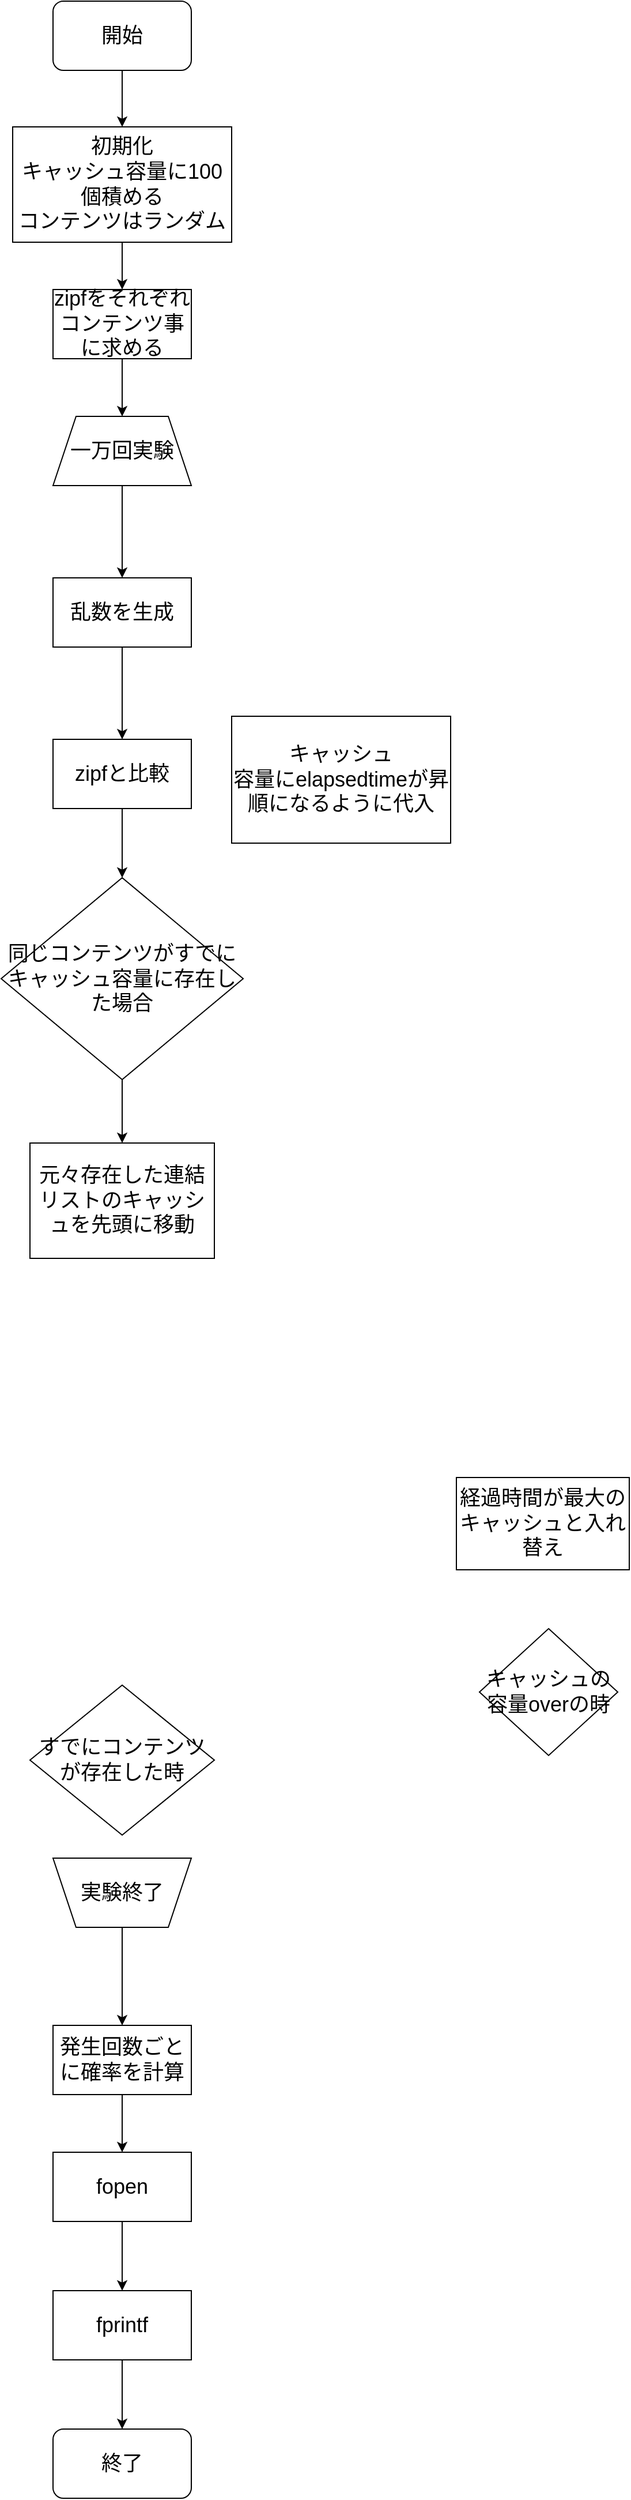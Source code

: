 <mxfile>
    <diagram id="OOjRIk-tJpbBCQ3SPSWM" name="ページ1">
        <mxGraphModel dx="614" dy="390" grid="1" gridSize="10" guides="1" tooltips="1" connect="1" arrows="1" fold="1" page="1" pageScale="1" pageWidth="827" pageHeight="1169" math="0" shadow="0">
            <root>
                <mxCell id="0"/>
                <mxCell id="1" parent="0"/>
                <mxCell id="2" style="edgeStyle=none;html=1;exitX=0.5;exitY=1;exitDx=0;exitDy=0;entryX=0.5;entryY=0;entryDx=0;entryDy=0;fontSize=14;" parent="1" source="3" target="5" edge="1">
                    <mxGeometry relative="1" as="geometry"/>
                </mxCell>
                <mxCell id="3" value="&lt;font style=&quot;font-size: 18px;&quot;&gt;開始&lt;/font&gt;" style="rounded=1;whiteSpace=wrap;html=1;" parent="1" vertex="1">
                    <mxGeometry x="120" y="40" width="120" height="60" as="geometry"/>
                </mxCell>
                <mxCell id="4" style="edgeStyle=none;html=1;exitX=0.5;exitY=1;exitDx=0;exitDy=0;entryX=0.5;entryY=0;entryDx=0;entryDy=0;fontSize=14;" parent="1" source="5" edge="1" target="7">
                    <mxGeometry relative="1" as="geometry">
                        <mxPoint x="180" y="260" as="targetPoint"/>
                    </mxGeometry>
                </mxCell>
                <mxCell id="5" value="初期化&lt;br&gt;キャッシュ容量に100個積める&lt;br&gt;コンテンツはランダム" style="rounded=0;whiteSpace=wrap;html=1;fontSize=18;" parent="1" vertex="1">
                    <mxGeometry x="85" y="149" width="190" height="100" as="geometry"/>
                </mxCell>
                <mxCell id="29" value="" style="edgeStyle=none;html=1;" parent="1" source="7" target="28" edge="1">
                    <mxGeometry relative="1" as="geometry"/>
                </mxCell>
                <mxCell id="7" value="zipfをそれぞれコンテンツ事に求める" style="rounded=0;whiteSpace=wrap;html=1;fontSize=18;" parent="1" vertex="1">
                    <mxGeometry x="120" y="290" width="120" height="60" as="geometry"/>
                </mxCell>
                <mxCell id="10" value="キャッシュの容量overの時" style="rhombus;whiteSpace=wrap;html=1;fontSize=18;rounded=0;" parent="1" vertex="1">
                    <mxGeometry x="490" y="1451" width="120" height="110" as="geometry"/>
                </mxCell>
                <mxCell id="12" value="経過時間が最大のキャッシュと入れ替え" style="whiteSpace=wrap;html=1;fontSize=18;rounded=0;" parent="1" vertex="1">
                    <mxGeometry x="470" y="1320" width="150" height="80" as="geometry"/>
                </mxCell>
                <mxCell id="16" style="edgeStyle=none;html=1;exitX=0.5;exitY=1;exitDx=0;exitDy=0;entryX=0.5;entryY=0;entryDx=0;entryDy=0;fontSize=14;" parent="1" source="17" edge="1">
                    <mxGeometry relative="1" as="geometry">
                        <mxPoint x="180" y="1905" as="targetPoint"/>
                    </mxGeometry>
                </mxCell>
                <mxCell id="17" value="発生回数ごとに確率を計算" style="rounded=0;whiteSpace=wrap;html=1;fontSize=18;" parent="1" vertex="1">
                    <mxGeometry x="120" y="1795" width="120" height="60" as="geometry"/>
                </mxCell>
                <mxCell id="18" style="edgeStyle=none;html=1;exitX=0.5;exitY=1;exitDx=0;exitDy=0;entryX=0.5;entryY=0;entryDx=0;entryDy=0;fontSize=14;" parent="1" source="19" edge="1">
                    <mxGeometry relative="1" as="geometry">
                        <mxPoint x="180" y="2025" as="targetPoint"/>
                    </mxGeometry>
                </mxCell>
                <mxCell id="19" value="fopen" style="rounded=0;whiteSpace=wrap;html=1;fontSize=18;" parent="1" vertex="1">
                    <mxGeometry x="120" y="1905" width="120" height="60" as="geometry"/>
                </mxCell>
                <mxCell id="20" style="edgeStyle=none;html=1;exitX=0.5;exitY=1;exitDx=0;exitDy=0;entryX=0.5;entryY=0;entryDx=0;entryDy=0;fontSize=14;" parent="1" source="21" edge="1">
                    <mxGeometry relative="1" as="geometry">
                        <mxPoint x="180" y="2145" as="targetPoint"/>
                    </mxGeometry>
                </mxCell>
                <mxCell id="21" value="fprintf" style="rounded=0;whiteSpace=wrap;html=1;fontSize=18;" parent="1" vertex="1">
                    <mxGeometry x="120" y="2025" width="120" height="60" as="geometry"/>
                </mxCell>
                <mxCell id="22" value="&lt;span style=&quot;font-size: 18px;&quot;&gt;終了&lt;/span&gt;" style="rounded=1;whiteSpace=wrap;html=1;" parent="1" vertex="1">
                    <mxGeometry x="120" y="2145" width="120" height="60" as="geometry"/>
                </mxCell>
                <mxCell id="35" value="" style="edgeStyle=none;html=1;" parent="1" source="28" target="34" edge="1">
                    <mxGeometry relative="1" as="geometry"/>
                </mxCell>
                <mxCell id="28" value="一万回実験" style="shape=trapezoid;perimeter=trapezoidPerimeter;whiteSpace=wrap;html=1;fixedSize=1;fontSize=18;rounded=0;" parent="1" vertex="1">
                    <mxGeometry x="120" y="400" width="120" height="60" as="geometry"/>
                </mxCell>
                <mxCell id="33" value="" style="edgeStyle=none;html=1;" parent="1" source="31" target="17" edge="1">
                    <mxGeometry relative="1" as="geometry"/>
                </mxCell>
                <mxCell id="31" value="実験終了" style="shape=trapezoid;perimeter=trapezoidPerimeter;whiteSpace=wrap;html=1;fixedSize=1;fontSize=18;rounded=0;direction=west;" parent="1" vertex="1">
                    <mxGeometry x="120" y="1650" width="120" height="60" as="geometry"/>
                </mxCell>
                <mxCell id="37" value="" style="edgeStyle=none;html=1;" parent="1" source="34" target="36" edge="1">
                    <mxGeometry relative="1" as="geometry"/>
                </mxCell>
                <mxCell id="34" value="乱数を生成" style="whiteSpace=wrap;html=1;fontSize=18;rounded=0;" parent="1" vertex="1">
                    <mxGeometry x="120" y="540" width="120" height="60" as="geometry"/>
                </mxCell>
                <mxCell id="41" value="" style="edgeStyle=none;html=1;" parent="1" source="36" edge="1">
                    <mxGeometry relative="1" as="geometry">
                        <mxPoint x="180" y="800" as="targetPoint"/>
                    </mxGeometry>
                </mxCell>
                <mxCell id="36" value="zipfと比較" style="whiteSpace=wrap;html=1;fontSize=18;rounded=0;" parent="1" vertex="1">
                    <mxGeometry x="120" y="680" width="120" height="60" as="geometry"/>
                </mxCell>
                <mxCell id="42" value="すでにコンテンツが存在した時" style="rhombus;whiteSpace=wrap;html=1;fontSize=18;rounded=0;" parent="1" vertex="1">
                    <mxGeometry x="100" y="1500" width="160" height="130" as="geometry"/>
                </mxCell>
                <mxCell id="53" value="" style="edgeStyle=none;html=1;" edge="1" parent="1" source="47" target="52">
                    <mxGeometry relative="1" as="geometry"/>
                </mxCell>
                <mxCell id="47" value="同じコンテンツがすでにキャッシュ容量に存在した場合" style="rhombus;whiteSpace=wrap;html=1;fontSize=18;rounded=0;" parent="1" vertex="1">
                    <mxGeometry x="75" y="800" width="210" height="175" as="geometry"/>
                </mxCell>
                <mxCell id="51" value="キャッシュ&lt;br&gt;容量にelapsedtimeが昇順になるように代入" style="whiteSpace=wrap;html=1;fontSize=18;rounded=0;" vertex="1" parent="1">
                    <mxGeometry x="275" y="660" width="190" height="110" as="geometry"/>
                </mxCell>
                <mxCell id="52" value="元々存在した連結リストのキャッシュを先頭に移動" style="whiteSpace=wrap;html=1;fontSize=18;rounded=0;" vertex="1" parent="1">
                    <mxGeometry x="100" y="1030" width="160" height="100" as="geometry"/>
                </mxCell>
            </root>
        </mxGraphModel>
    </diagram>
</mxfile>